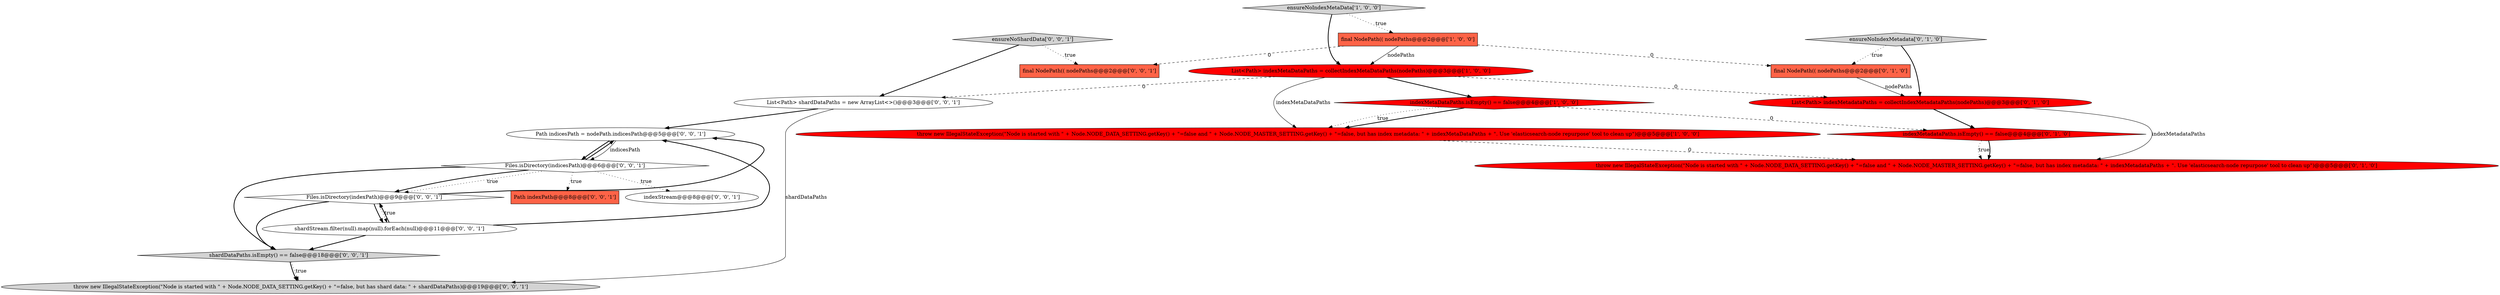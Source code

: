 digraph {
5 [style = filled, label = "final NodePath(( nodePaths@@@2@@@['0', '1', '0']", fillcolor = tomato, shape = box image = "AAA1AAABBB2BBB"];
8 [style = filled, label = "ensureNoIndexMetadata['0', '1', '0']", fillcolor = lightgray, shape = diamond image = "AAA0AAABBB2BBB"];
14 [style = filled, label = "Path indicesPath = nodePath.indicesPath@@@5@@@['0', '0', '1']", fillcolor = white, shape = ellipse image = "AAA0AAABBB3BBB"];
16 [style = filled, label = "shardDataPaths.isEmpty() == false@@@18@@@['0', '0', '1']", fillcolor = lightgray, shape = diamond image = "AAA0AAABBB3BBB"];
6 [style = filled, label = "throw new IllegalStateException(\"Node is started with \" + Node.NODE_DATA_SETTING.getKey() + \"=false and \" + Node.NODE_MASTER_SETTING.getKey() + \"=false, but has index metadata: \" + indexMetadataPaths + \". Use 'elasticsearch-node repurpose' tool to clean up\")@@@5@@@['0', '1', '0']", fillcolor = red, shape = ellipse image = "AAA1AAABBB2BBB"];
18 [style = filled, label = "final NodePath(( nodePaths@@@2@@@['0', '0', '1']", fillcolor = tomato, shape = box image = "AAA0AAABBB3BBB"];
12 [style = filled, label = "List<Path> shardDataPaths = new ArrayList<>()@@@3@@@['0', '0', '1']", fillcolor = white, shape = ellipse image = "AAA0AAABBB3BBB"];
15 [style = filled, label = "Files.isDirectory(indexPath)@@@9@@@['0', '0', '1']", fillcolor = white, shape = diamond image = "AAA0AAABBB3BBB"];
11 [style = filled, label = "Path indexPath@@@8@@@['0', '0', '1']", fillcolor = tomato, shape = box image = "AAA0AAABBB3BBB"];
20 [style = filled, label = "Files.isDirectory(indicesPath)@@@6@@@['0', '0', '1']", fillcolor = white, shape = diamond image = "AAA0AAABBB3BBB"];
10 [style = filled, label = "throw new IllegalStateException(\"Node is started with \" + Node.NODE_DATA_SETTING.getKey() + \"=false, but has shard data: \" + shardDataPaths)@@@19@@@['0', '0', '1']", fillcolor = lightgray, shape = ellipse image = "AAA0AAABBB3BBB"];
1 [style = filled, label = "List<Path> indexMetaDataPaths = collectIndexMetaDataPaths(nodePaths)@@@3@@@['1', '0', '0']", fillcolor = red, shape = ellipse image = "AAA1AAABBB1BBB"];
0 [style = filled, label = "indexMetaDataPaths.isEmpty() == false@@@4@@@['1', '0', '0']", fillcolor = red, shape = diamond image = "AAA1AAABBB1BBB"];
7 [style = filled, label = "indexMetadataPaths.isEmpty() == false@@@4@@@['0', '1', '0']", fillcolor = red, shape = diamond image = "AAA1AAABBB2BBB"];
19 [style = filled, label = "indexStream@@@8@@@['0', '0', '1']", fillcolor = white, shape = ellipse image = "AAA0AAABBB3BBB"];
3 [style = filled, label = "ensureNoIndexMetaData['1', '0', '0']", fillcolor = lightgray, shape = diamond image = "AAA0AAABBB1BBB"];
9 [style = filled, label = "List<Path> indexMetadataPaths = collectIndexMetadataPaths(nodePaths)@@@3@@@['0', '1', '0']", fillcolor = red, shape = ellipse image = "AAA1AAABBB2BBB"];
2 [style = filled, label = "throw new IllegalStateException(\"Node is started with \" + Node.NODE_DATA_SETTING.getKey() + \"=false and \" + Node.NODE_MASTER_SETTING.getKey() + \"=false, but has index metadata: \" + indexMetaDataPaths + \". Use 'elasticsearch-node repurpose' tool to clean up\")@@@5@@@['1', '0', '0']", fillcolor = red, shape = ellipse image = "AAA1AAABBB1BBB"];
13 [style = filled, label = "shardStream.filter(null).map(null).forEach(null)@@@11@@@['0', '0', '1']", fillcolor = white, shape = ellipse image = "AAA0AAABBB3BBB"];
17 [style = filled, label = "ensureNoShardData['0', '0', '1']", fillcolor = lightgray, shape = diamond image = "AAA0AAABBB3BBB"];
4 [style = filled, label = "final NodePath(( nodePaths@@@2@@@['1', '0', '0']", fillcolor = tomato, shape = box image = "AAA1AAABBB1BBB"];
4->18 [style = dashed, label="0"];
7->6 [style = dotted, label="true"];
15->13 [style = bold, label=""];
3->1 [style = bold, label=""];
15->14 [style = bold, label=""];
20->11 [style = dotted, label="true"];
17->18 [style = dotted, label="true"];
16->10 [style = bold, label=""];
9->6 [style = solid, label="indexMetadataPaths"];
1->2 [style = solid, label="indexMetaDataPaths"];
0->2 [style = bold, label=""];
3->4 [style = dotted, label="true"];
1->9 [style = dashed, label="0"];
20->14 [style = bold, label=""];
1->0 [style = bold, label=""];
9->7 [style = bold, label=""];
15->16 [style = bold, label=""];
16->10 [style = dotted, label="true"];
13->16 [style = bold, label=""];
12->10 [style = solid, label="shardDataPaths"];
15->13 [style = dotted, label="true"];
1->12 [style = dashed, label="0"];
17->12 [style = bold, label=""];
20->16 [style = bold, label=""];
4->1 [style = solid, label="nodePaths"];
8->5 [style = dotted, label="true"];
7->6 [style = bold, label=""];
12->14 [style = bold, label=""];
14->20 [style = solid, label="indicesPath"];
8->9 [style = bold, label=""];
2->6 [style = dashed, label="0"];
4->5 [style = dashed, label="0"];
20->19 [style = dotted, label="true"];
13->15 [style = bold, label=""];
0->2 [style = dotted, label="true"];
0->7 [style = dashed, label="0"];
20->15 [style = bold, label=""];
5->9 [style = solid, label="nodePaths"];
13->14 [style = bold, label=""];
20->15 [style = dotted, label="true"];
14->20 [style = bold, label=""];
}
